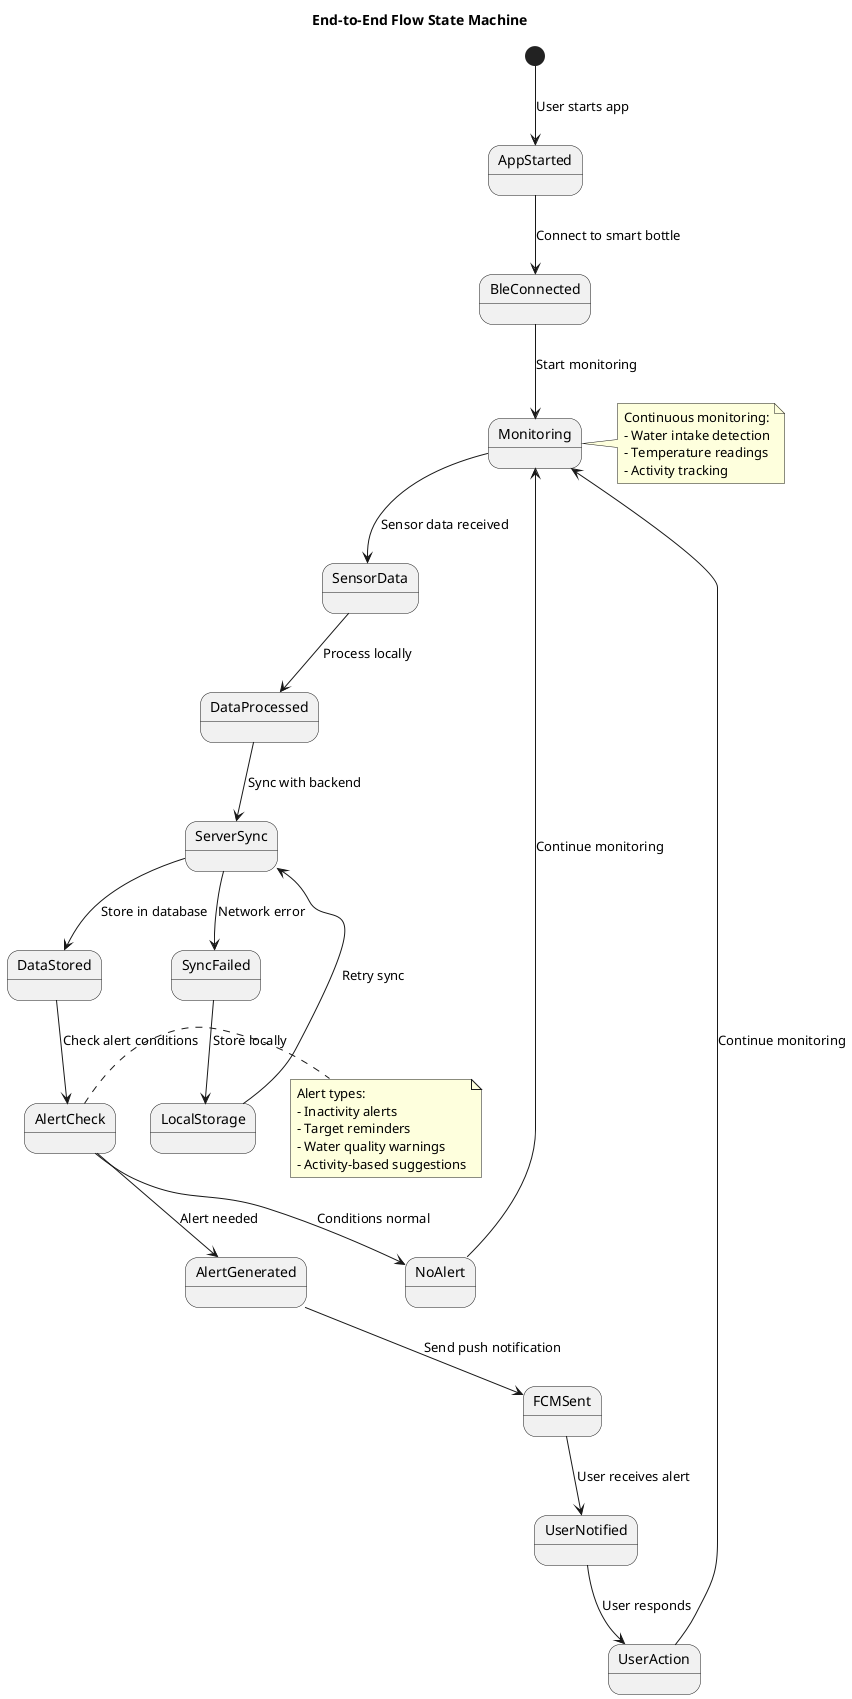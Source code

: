 @startuml End-to-End Flow State Machine

title End-to-End Flow State Machine

[*] --> AppStarted : User starts app
AppStarted --> BleConnected : Connect to smart bottle
BleConnected --> Monitoring : Start monitoring

Monitoring --> SensorData : Sensor data received
SensorData --> DataProcessed : Process locally
DataProcessed --> ServerSync : Sync with backend

ServerSync --> DataStored : Store in database
DataStored --> AlertCheck : Check alert conditions
AlertCheck --> NoAlert : Conditions normal
AlertCheck --> AlertGenerated : Alert needed

NoAlert --> Monitoring : Continue monitoring
AlertGenerated --> FCMSent : Send push notification
FCMSent --> UserNotified : User receives alert

UserNotified --> UserAction : User responds
UserAction --> Monitoring : Continue monitoring

ServerSync --> SyncFailed : Network error
SyncFailed --> LocalStorage : Store locally
LocalStorage --> ServerSync : Retry sync

note right of Monitoring
  Continuous monitoring:
  - Water intake detection
  - Temperature readings
  - Activity tracking
end note

note right of AlertCheck
  Alert types:
  - Inactivity alerts
  - Target reminders
  - Water quality warnings
  - Activity-based suggestions
end note

@enduml 
